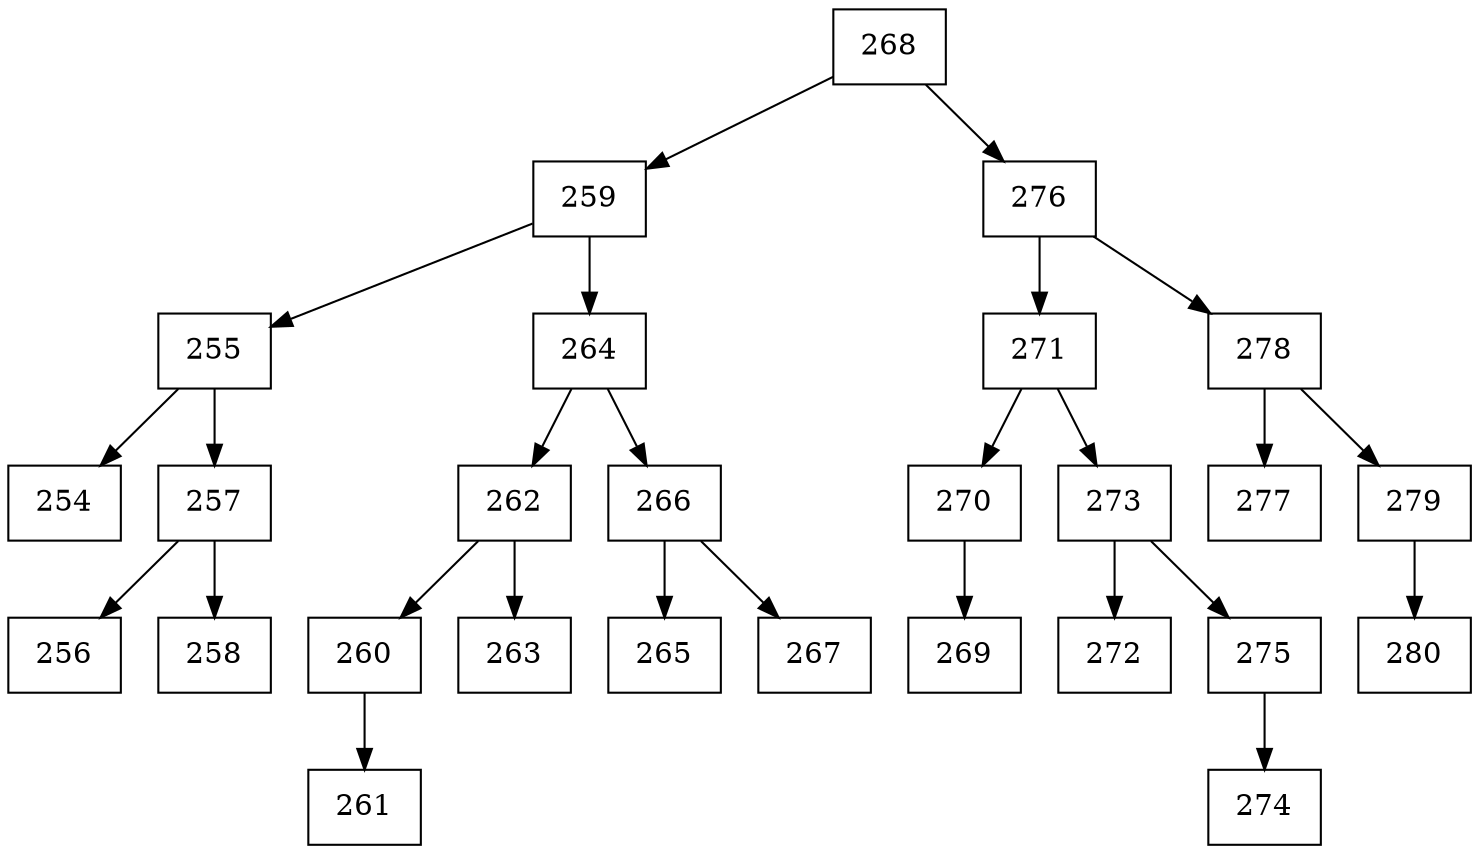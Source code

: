 digraph grafico{
rankdir=UD 
node[shape=box] 
concentrate=true 
nodo268[ shape=record, label ="268"];
nodo259[ shape=record, label ="259"];
nodo255[ shape=record, label ="255"];
nodo254[ shape=record, label ="254"];
nodo255->nodo254
nodo257[ shape=record, label ="257"];
nodo256[ shape=record, label ="256"];
nodo257->nodo256
nodo258[ shape=record, label ="258"];
nodo257->nodo258
nodo255->nodo257
nodo259->nodo255
nodo264[ shape=record, label ="264"];
nodo262[ shape=record, label ="262"];
nodo260[ shape=record, label ="260"];
nodo261[ shape=record, label ="261"];
nodo260->nodo261
nodo262->nodo260
nodo263[ shape=record, label ="263"];
nodo262->nodo263
nodo264->nodo262
nodo266[ shape=record, label ="266"];
nodo265[ shape=record, label ="265"];
nodo266->nodo265
nodo267[ shape=record, label ="267"];
nodo266->nodo267
nodo264->nodo266
nodo259->nodo264
nodo268->nodo259
nodo276[ shape=record, label ="276"];
nodo271[ shape=record, label ="271"];
nodo270[ shape=record, label ="270"];
nodo269[ shape=record, label ="269"];
nodo270->nodo269
nodo271->nodo270
nodo273[ shape=record, label ="273"];
nodo272[ shape=record, label ="272"];
nodo273->nodo272
nodo275[ shape=record, label ="275"];
nodo274[ shape=record, label ="274"];
nodo275->nodo274
nodo273->nodo275
nodo271->nodo273
nodo276->nodo271
nodo278[ shape=record, label ="278"];
nodo277[ shape=record, label ="277"];
nodo278->nodo277
nodo279[ shape=record, label ="279"];
nodo280[ shape=record, label ="280"];
nodo279->nodo280
nodo278->nodo279
nodo276->nodo278
nodo268->nodo276
}